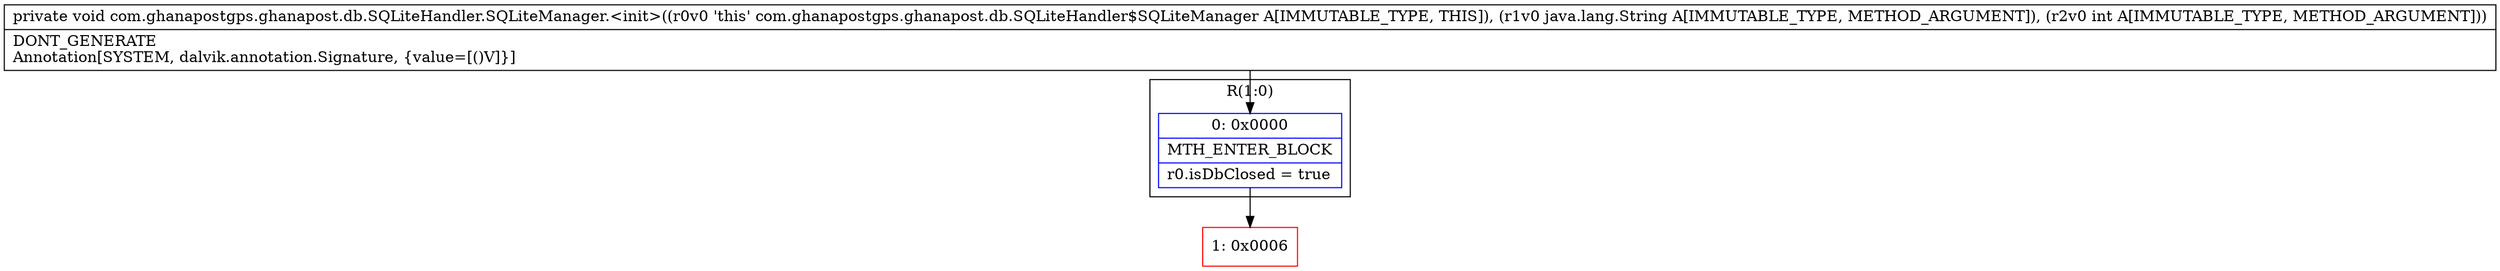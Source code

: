 digraph "CFG forcom.ghanapostgps.ghanapost.db.SQLiteHandler.SQLiteManager.\<init\>(Ljava\/lang\/String;I)V" {
subgraph cluster_Region_230358877 {
label = "R(1:0)";
node [shape=record,color=blue];
Node_0 [shape=record,label="{0\:\ 0x0000|MTH_ENTER_BLOCK\l|r0.isDbClosed = true\l}"];
}
Node_1 [shape=record,color=red,label="{1\:\ 0x0006}"];
MethodNode[shape=record,label="{private void com.ghanapostgps.ghanapost.db.SQLiteHandler.SQLiteManager.\<init\>((r0v0 'this' com.ghanapostgps.ghanapost.db.SQLiteHandler$SQLiteManager A[IMMUTABLE_TYPE, THIS]), (r1v0 java.lang.String A[IMMUTABLE_TYPE, METHOD_ARGUMENT]), (r2v0 int A[IMMUTABLE_TYPE, METHOD_ARGUMENT]))  | DONT_GENERATE\lAnnotation[SYSTEM, dalvik.annotation.Signature, \{value=[()V]\}]\l}"];
MethodNode -> Node_0;
Node_0 -> Node_1;
}

